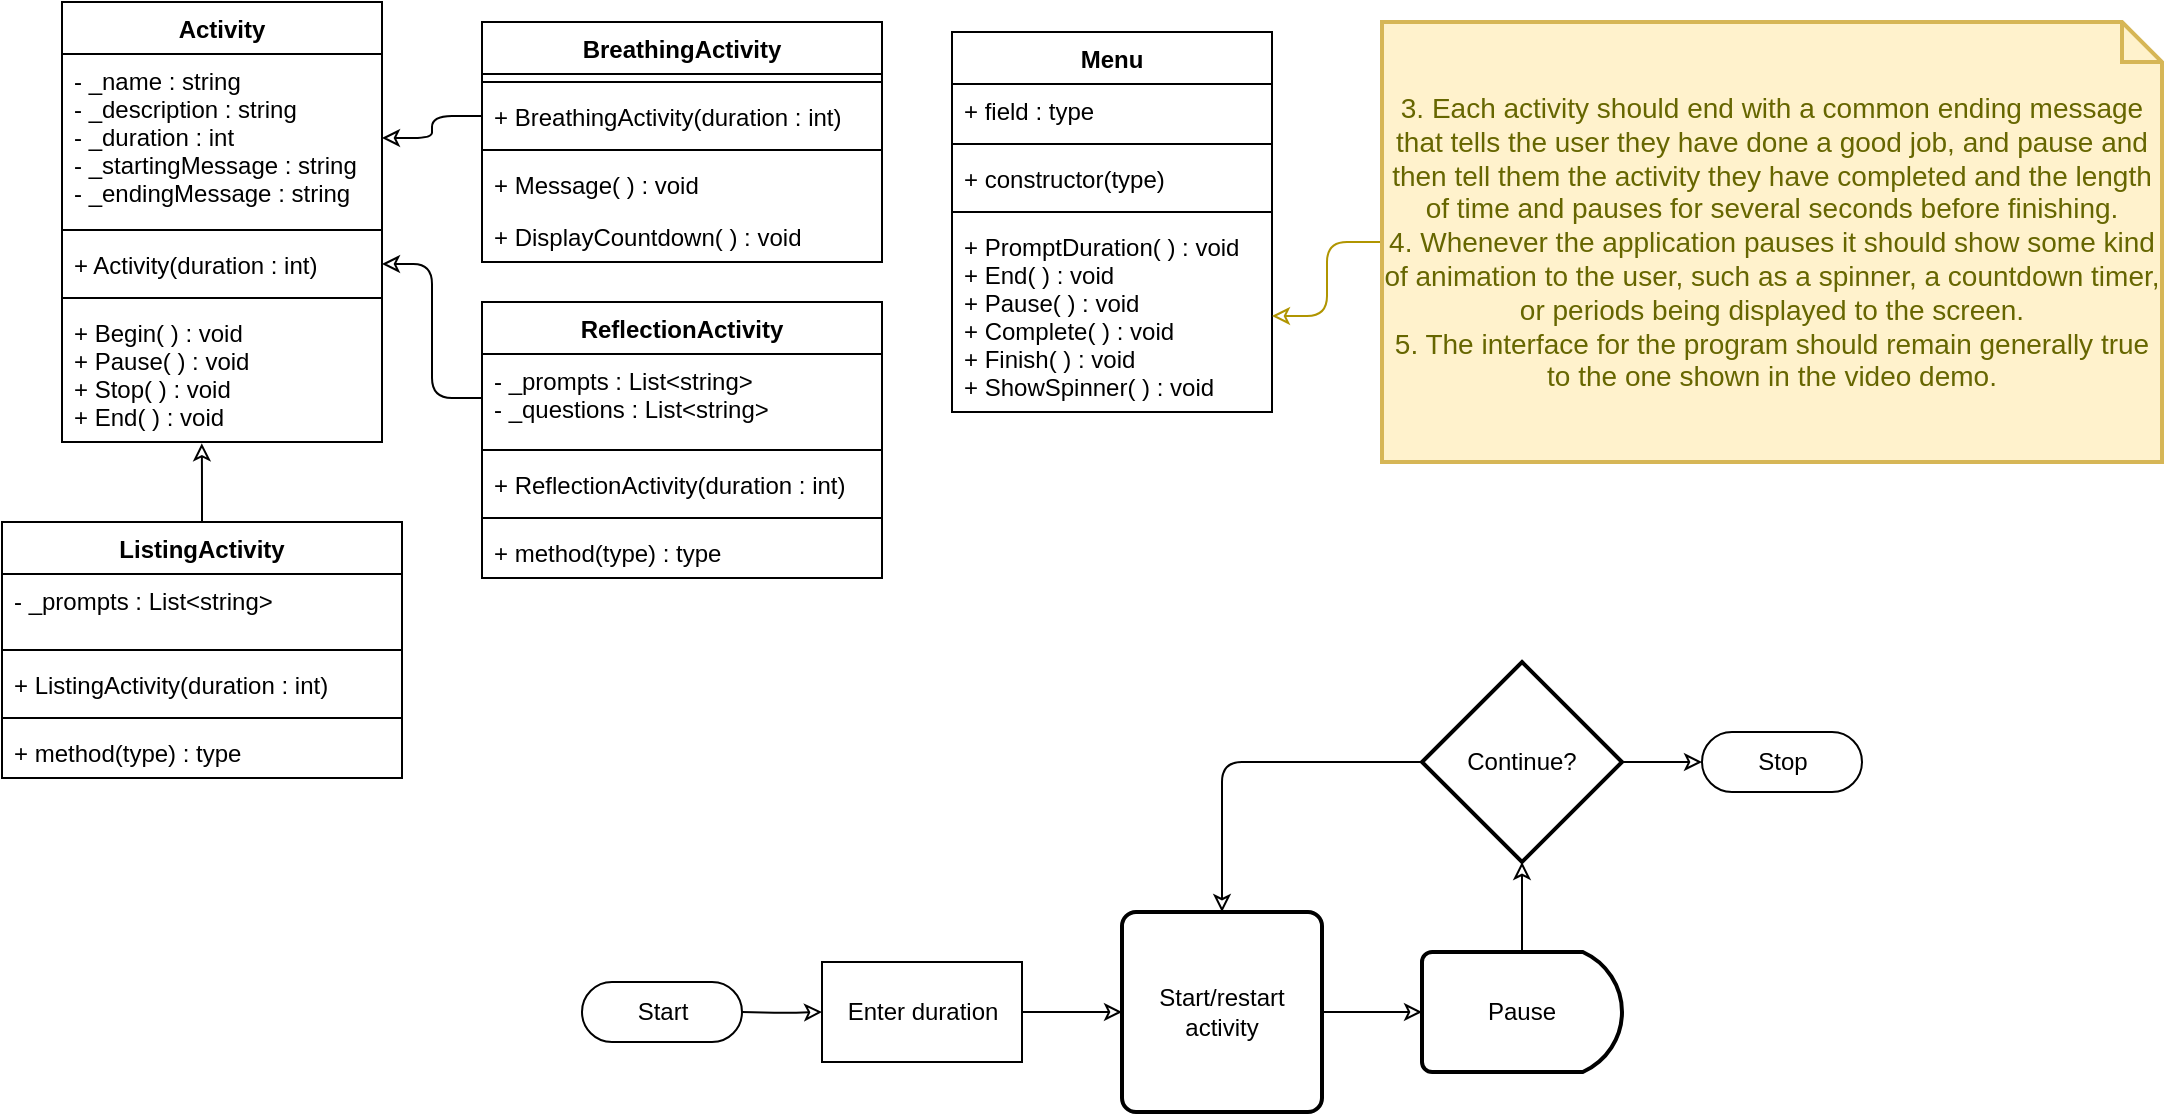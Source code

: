 <mxfile>
    <diagram id="SEznHzWf4oslyoBA8Bir" name="Page-1">
        <mxGraphModel dx="1599" dy="645" grid="1" gridSize="10" guides="1" tooltips="1" connect="1" arrows="1" fold="1" page="1" pageScale="1" pageWidth="1169" pageHeight="827" math="0" shadow="0">
            <root>
                <mxCell id="0"/>
                <mxCell id="1" parent="0"/>
                <mxCell id="6" value="Menu" style="swimlane;fontStyle=1;align=center;verticalAlign=top;childLayout=stackLayout;horizontal=1;startSize=26;horizontalStack=0;resizeParent=1;resizeParentMax=0;resizeLast=0;collapsible=1;marginBottom=0;" vertex="1" parent="1">
                    <mxGeometry x="505" y="35" width="160" height="190" as="geometry"/>
                </mxCell>
                <mxCell id="7" value="+ field : type" style="text;strokeColor=none;fillColor=none;align=left;verticalAlign=top;spacingLeft=4;spacingRight=4;overflow=hidden;rotatable=0;points=[[0,0.5],[1,0.5]];portConstraint=eastwest;" vertex="1" parent="6">
                    <mxGeometry y="26" width="160" height="26" as="geometry"/>
                </mxCell>
                <mxCell id="8" value="" style="line;strokeWidth=1;fillColor=none;align=left;verticalAlign=middle;spacingTop=-1;spacingLeft=3;spacingRight=3;rotatable=0;labelPosition=right;points=[];portConstraint=eastwest;strokeColor=inherit;" vertex="1" parent="6">
                    <mxGeometry y="52" width="160" height="8" as="geometry"/>
                </mxCell>
                <mxCell id="11" value="+ constructor(type)" style="text;strokeColor=none;fillColor=none;align=left;verticalAlign=top;spacingLeft=4;spacingRight=4;overflow=hidden;rotatable=0;points=[[0,0.5],[1,0.5]];portConstraint=eastwest;" vertex="1" parent="6">
                    <mxGeometry y="60" width="160" height="26" as="geometry"/>
                </mxCell>
                <mxCell id="10" value="" style="line;strokeWidth=1;fillColor=none;align=left;verticalAlign=middle;spacingTop=-1;spacingLeft=3;spacingRight=3;rotatable=0;labelPosition=right;points=[];portConstraint=eastwest;strokeColor=inherit;" vertex="1" parent="6">
                    <mxGeometry y="86" width="160" height="8" as="geometry"/>
                </mxCell>
                <mxCell id="9" value="+ PromptDuration( ) : void&#10;+ End( ) : void&#10;+ Pause( ) : void&#10;+ Complete( ) : void&#10;+ Finish( ) : void&#10;+ ShowSpinner( ) : void" style="text;strokeColor=none;fillColor=none;align=left;verticalAlign=top;spacingLeft=4;spacingRight=4;overflow=hidden;rotatable=0;points=[[0,0.5],[1,0.5]];portConstraint=eastwest;" vertex="1" parent="6">
                    <mxGeometry y="94" width="160" height="96" as="geometry"/>
                </mxCell>
                <mxCell id="18" value="Activity" style="swimlane;fontStyle=1;align=center;verticalAlign=top;childLayout=stackLayout;horizontal=1;startSize=26;horizontalStack=0;resizeParent=1;resizeParentMax=0;resizeLast=0;collapsible=1;marginBottom=0;" vertex="1" parent="1">
                    <mxGeometry x="60" y="20" width="160" height="220" as="geometry"/>
                </mxCell>
                <mxCell id="19" value="- _name : string&#10;- _description : string&#10;- _duration : int&#10;- _startingMessage : string&#10;- _endingMessage : string" style="text;strokeColor=none;fillColor=none;align=left;verticalAlign=top;spacingLeft=4;spacingRight=4;overflow=hidden;rotatable=0;points=[[0,0.5],[1,0.5]];portConstraint=eastwest;" vertex="1" parent="18">
                    <mxGeometry y="26" width="160" height="84" as="geometry"/>
                </mxCell>
                <mxCell id="20" value="" style="line;strokeWidth=1;fillColor=none;align=left;verticalAlign=middle;spacingTop=-1;spacingLeft=3;spacingRight=3;rotatable=0;labelPosition=right;points=[];portConstraint=eastwest;strokeColor=inherit;" vertex="1" parent="18">
                    <mxGeometry y="110" width="160" height="8" as="geometry"/>
                </mxCell>
                <mxCell id="21" value="+ Activity(duration : int)" style="text;strokeColor=none;fillColor=none;align=left;verticalAlign=top;spacingLeft=4;spacingRight=4;overflow=hidden;rotatable=0;points=[[0,0.5],[1,0.5]];portConstraint=eastwest;" vertex="1" parent="18">
                    <mxGeometry y="118" width="160" height="26" as="geometry"/>
                </mxCell>
                <mxCell id="22" value="" style="line;strokeWidth=1;fillColor=none;align=left;verticalAlign=middle;spacingTop=-1;spacingLeft=3;spacingRight=3;rotatable=0;labelPosition=right;points=[];portConstraint=eastwest;strokeColor=inherit;" vertex="1" parent="18">
                    <mxGeometry y="144" width="160" height="8" as="geometry"/>
                </mxCell>
                <mxCell id="23" value="+ Begin( ) : void&#10;+ Pause( ) : void&#10;+ Stop( ) : void&#10;+ End( ) : void" style="text;strokeColor=none;fillColor=none;align=left;verticalAlign=top;spacingLeft=4;spacingRight=4;overflow=hidden;rotatable=0;points=[[0,0.5],[1,0.5]];portConstraint=eastwest;" vertex="1" parent="18">
                    <mxGeometry y="152" width="160" height="68" as="geometry"/>
                </mxCell>
                <mxCell id="24" value="BreathingActivity" style="swimlane;fontStyle=1;align=center;verticalAlign=top;childLayout=stackLayout;horizontal=1;startSize=26;horizontalStack=0;resizeParent=1;resizeParentMax=0;resizeLast=0;collapsible=1;marginBottom=0;" vertex="1" parent="1">
                    <mxGeometry x="270" y="30" width="200" height="120" as="geometry"/>
                </mxCell>
                <mxCell id="26" value="" style="line;strokeWidth=1;fillColor=none;align=left;verticalAlign=middle;spacingTop=-1;spacingLeft=3;spacingRight=3;rotatable=0;labelPosition=right;points=[];portConstraint=eastwest;strokeColor=inherit;" vertex="1" parent="24">
                    <mxGeometry y="26" width="200" height="8" as="geometry"/>
                </mxCell>
                <mxCell id="27" value="+ BreathingActivity(duration : int)" style="text;strokeColor=none;fillColor=none;align=left;verticalAlign=top;spacingLeft=4;spacingRight=4;overflow=hidden;rotatable=0;points=[[0,0.5],[1,0.5]];portConstraint=eastwest;" vertex="1" parent="24">
                    <mxGeometry y="34" width="200" height="26" as="geometry"/>
                </mxCell>
                <mxCell id="28" value="" style="line;strokeWidth=1;fillColor=none;align=left;verticalAlign=middle;spacingTop=-1;spacingLeft=3;spacingRight=3;rotatable=0;labelPosition=right;points=[];portConstraint=eastwest;strokeColor=inherit;" vertex="1" parent="24">
                    <mxGeometry y="60" width="200" height="8" as="geometry"/>
                </mxCell>
                <mxCell id="29" value="+ Message( ) : void" style="text;strokeColor=none;fillColor=none;align=left;verticalAlign=top;spacingLeft=4;spacingRight=4;overflow=hidden;rotatable=0;points=[[0,0.5],[1,0.5]];portConstraint=eastwest;" vertex="1" parent="24">
                    <mxGeometry y="68" width="200" height="26" as="geometry"/>
                </mxCell>
                <mxCell id="48" value="+ DisplayCountdown( ) : void" style="text;strokeColor=none;fillColor=none;align=left;verticalAlign=top;spacingLeft=4;spacingRight=4;overflow=hidden;rotatable=0;points=[[0,0.5],[1,0.5]];portConstraint=eastwest;" vertex="1" parent="24">
                    <mxGeometry y="94" width="200" height="26" as="geometry"/>
                </mxCell>
                <mxCell id="30" value="ReflectionActivity" style="swimlane;fontStyle=1;align=center;verticalAlign=top;childLayout=stackLayout;horizontal=1;startSize=26;horizontalStack=0;resizeParent=1;resizeParentMax=0;resizeLast=0;collapsible=1;marginBottom=0;" vertex="1" parent="1">
                    <mxGeometry x="270" y="170" width="200" height="138" as="geometry"/>
                </mxCell>
                <mxCell id="31" value="- _prompts : List&lt;string&gt;&#10;- _questions : List&lt;string&gt;" style="text;strokeColor=none;fillColor=none;align=left;verticalAlign=top;spacingLeft=4;spacingRight=4;overflow=hidden;rotatable=0;points=[[0,0.5],[1,0.5]];portConstraint=eastwest;" vertex="1" parent="30">
                    <mxGeometry y="26" width="200" height="44" as="geometry"/>
                </mxCell>
                <mxCell id="32" value="" style="line;strokeWidth=1;fillColor=none;align=left;verticalAlign=middle;spacingTop=-1;spacingLeft=3;spacingRight=3;rotatable=0;labelPosition=right;points=[];portConstraint=eastwest;strokeColor=inherit;" vertex="1" parent="30">
                    <mxGeometry y="70" width="200" height="8" as="geometry"/>
                </mxCell>
                <mxCell id="33" value="+ ReflectionActivity(duration : int)" style="text;strokeColor=none;fillColor=none;align=left;verticalAlign=top;spacingLeft=4;spacingRight=4;overflow=hidden;rotatable=0;points=[[0,0.5],[1,0.5]];portConstraint=eastwest;" vertex="1" parent="30">
                    <mxGeometry y="78" width="200" height="26" as="geometry"/>
                </mxCell>
                <mxCell id="34" value="" style="line;strokeWidth=1;fillColor=none;align=left;verticalAlign=middle;spacingTop=-1;spacingLeft=3;spacingRight=3;rotatable=0;labelPosition=right;points=[];portConstraint=eastwest;strokeColor=inherit;" vertex="1" parent="30">
                    <mxGeometry y="104" width="200" height="8" as="geometry"/>
                </mxCell>
                <mxCell id="35" value="+ method(type) : type" style="text;strokeColor=none;fillColor=none;align=left;verticalAlign=top;spacingLeft=4;spacingRight=4;overflow=hidden;rotatable=0;points=[[0,0.5],[1,0.5]];portConstraint=eastwest;" vertex="1" parent="30">
                    <mxGeometry y="112" width="200" height="26" as="geometry"/>
                </mxCell>
                <mxCell id="61" style="edgeStyle=orthogonalEdgeStyle;html=1;exitX=0.5;exitY=0;exitDx=0;exitDy=0;entryX=0.437;entryY=1.01;entryDx=0;entryDy=0;entryPerimeter=0;startArrow=none;startFill=0;endArrow=classic;endFill=0;" edge="1" parent="1" source="36" target="23">
                    <mxGeometry relative="1" as="geometry"/>
                </mxCell>
                <mxCell id="36" value="ListingActivity" style="swimlane;fontStyle=1;align=center;verticalAlign=top;childLayout=stackLayout;horizontal=1;startSize=26;horizontalStack=0;resizeParent=1;resizeParentMax=0;resizeLast=0;collapsible=1;marginBottom=0;" vertex="1" parent="1">
                    <mxGeometry x="30" y="280" width="200" height="128" as="geometry"/>
                </mxCell>
                <mxCell id="37" value="- _prompts : List&lt;string&gt;" style="text;strokeColor=none;fillColor=none;align=left;verticalAlign=top;spacingLeft=4;spacingRight=4;overflow=hidden;rotatable=0;points=[[0,0.5],[1,0.5]];portConstraint=eastwest;" vertex="1" parent="36">
                    <mxGeometry y="26" width="200" height="34" as="geometry"/>
                </mxCell>
                <mxCell id="38" value="" style="line;strokeWidth=1;fillColor=none;align=left;verticalAlign=middle;spacingTop=-1;spacingLeft=3;spacingRight=3;rotatable=0;labelPosition=right;points=[];portConstraint=eastwest;strokeColor=inherit;" vertex="1" parent="36">
                    <mxGeometry y="60" width="200" height="8" as="geometry"/>
                </mxCell>
                <mxCell id="39" value="+ ListingActivity(duration : int)" style="text;strokeColor=none;fillColor=none;align=left;verticalAlign=top;spacingLeft=4;spacingRight=4;overflow=hidden;rotatable=0;points=[[0,0.5],[1,0.5]];portConstraint=eastwest;" vertex="1" parent="36">
                    <mxGeometry y="68" width="200" height="26" as="geometry"/>
                </mxCell>
                <mxCell id="40" value="" style="line;strokeWidth=1;fillColor=none;align=left;verticalAlign=middle;spacingTop=-1;spacingLeft=3;spacingRight=3;rotatable=0;labelPosition=right;points=[];portConstraint=eastwest;strokeColor=inherit;" vertex="1" parent="36">
                    <mxGeometry y="94" width="200" height="8" as="geometry"/>
                </mxCell>
                <mxCell id="41" value="+ method(type) : type" style="text;strokeColor=none;fillColor=none;align=left;verticalAlign=top;spacingLeft=4;spacingRight=4;overflow=hidden;rotatable=0;points=[[0,0.5],[1,0.5]];portConstraint=eastwest;" vertex="1" parent="36">
                    <mxGeometry y="102" width="200" height="26" as="geometry"/>
                </mxCell>
                <mxCell id="57" style="edgeStyle=orthogonalEdgeStyle;html=1;exitX=0;exitY=0.5;exitDx=0;exitDy=0;exitPerimeter=0;entryX=1;entryY=0.5;entryDx=0;entryDy=0;startArrow=none;startFill=0;endArrow=classic;endFill=0;fillColor=#e3c800;strokeColor=#B09500;" edge="1" parent="1" source="52" target="9">
                    <mxGeometry relative="1" as="geometry"/>
                </mxCell>
                <mxCell id="52" value="3. Each activity should end with a common ending message that tells the user they have done a good job, and pause and then tell them the activity they have completed and the length of time and pauses for several seconds before finishing.&lt;br&gt;&lt;div&gt;4. Whenever the application pauses it should show some kind of animation to the user, such as a spinner, a countdown timer, or periods being displayed to the screen.&lt;/div&gt;&lt;div&gt;5. The interface for the program should remain generally true to the one shown in the video demo.&lt;/div&gt;" style="shape=note;strokeWidth=2;fontSize=14;size=20;whiteSpace=wrap;html=1;fillColor=#fff2cc;strokeColor=#d6b656;fontColor=#666600;" vertex="1" parent="1">
                    <mxGeometry x="720" y="30" width="390" height="220" as="geometry"/>
                </mxCell>
                <mxCell id="59" style="edgeStyle=orthogonalEdgeStyle;html=1;exitX=0;exitY=0.5;exitDx=0;exitDy=0;entryX=1;entryY=0.5;entryDx=0;entryDy=0;startArrow=none;startFill=0;endArrow=classic;endFill=0;" edge="1" parent="1" source="27" target="19">
                    <mxGeometry relative="1" as="geometry"/>
                </mxCell>
                <mxCell id="60" style="edgeStyle=orthogonalEdgeStyle;html=1;exitX=0;exitY=0.5;exitDx=0;exitDy=0;startArrow=none;startFill=0;endArrow=classic;endFill=0;" edge="1" parent="1" source="31" target="21">
                    <mxGeometry relative="1" as="geometry"/>
                </mxCell>
                <mxCell id="68" style="edgeStyle=orthogonalEdgeStyle;html=1;exitX=1;exitY=0.5;exitDx=0;exitDy=0;exitPerimeter=0;entryX=0;entryY=0.5;entryDx=0;entryDy=0;startArrow=none;startFill=0;endArrow=classic;endFill=0;" edge="1" parent="1" target="63">
                    <mxGeometry relative="1" as="geometry">
                        <mxPoint x="400" y="525" as="sourcePoint"/>
                    </mxGeometry>
                </mxCell>
                <mxCell id="62" value="Start" style="html=1;dashed=0;whitespace=wrap;shape=mxgraph.dfd.start" vertex="1" parent="1">
                    <mxGeometry x="320" y="510" width="80" height="30" as="geometry"/>
                </mxCell>
                <mxCell id="69" style="edgeStyle=orthogonalEdgeStyle;html=1;exitX=1;exitY=0.5;exitDx=0;exitDy=0;entryX=0;entryY=0.5;entryDx=0;entryDy=0;startArrow=none;startFill=0;endArrow=classic;endFill=0;" edge="1" parent="1" source="63" target="64">
                    <mxGeometry relative="1" as="geometry"/>
                </mxCell>
                <mxCell id="63" value="Enter duration" style="html=1;dashed=0;whitespace=wrap;" vertex="1" parent="1">
                    <mxGeometry x="440" y="500" width="100" height="50" as="geometry"/>
                </mxCell>
                <mxCell id="70" style="edgeStyle=orthogonalEdgeStyle;html=1;exitX=1;exitY=0.5;exitDx=0;exitDy=0;startArrow=none;startFill=0;endArrow=classic;endFill=0;" edge="1" parent="1" source="64" target="65">
                    <mxGeometry relative="1" as="geometry"/>
                </mxCell>
                <mxCell id="64" value="Start/restart activity" style="rounded=1;whiteSpace=wrap;html=1;absoluteArcSize=1;arcSize=14;strokeWidth=2;" vertex="1" parent="1">
                    <mxGeometry x="590" y="475" width="100" height="100" as="geometry"/>
                </mxCell>
                <mxCell id="71" style="edgeStyle=orthogonalEdgeStyle;html=1;exitX=0.5;exitY=0;exitDx=0;exitDy=0;exitPerimeter=0;entryX=0.5;entryY=1;entryDx=0;entryDy=0;entryPerimeter=0;startArrow=none;startFill=0;endArrow=classic;endFill=0;" edge="1" parent="1" source="65" target="66">
                    <mxGeometry relative="1" as="geometry"/>
                </mxCell>
                <mxCell id="65" value="Pause" style="strokeWidth=2;html=1;shape=mxgraph.flowchart.delay;whiteSpace=wrap;" vertex="1" parent="1">
                    <mxGeometry x="740" y="495" width="100" height="60" as="geometry"/>
                </mxCell>
                <mxCell id="72" style="edgeStyle=orthogonalEdgeStyle;html=1;exitX=0;exitY=0.5;exitDx=0;exitDy=0;exitPerimeter=0;startArrow=none;startFill=0;endArrow=classic;endFill=0;" edge="1" parent="1" source="66" target="64">
                    <mxGeometry relative="1" as="geometry"/>
                </mxCell>
                <mxCell id="73" style="edgeStyle=orthogonalEdgeStyle;html=1;exitX=1;exitY=0.5;exitDx=0;exitDy=0;exitPerimeter=0;entryX=0;entryY=0.5;entryDx=0;entryDy=0;entryPerimeter=0;startArrow=none;startFill=0;endArrow=classic;endFill=0;" edge="1" parent="1" source="66" target="67">
                    <mxGeometry relative="1" as="geometry"/>
                </mxCell>
                <mxCell id="66" value="Continue?" style="strokeWidth=2;html=1;shape=mxgraph.flowchart.decision;whiteSpace=wrap;" vertex="1" parent="1">
                    <mxGeometry x="740" y="350" width="100" height="100" as="geometry"/>
                </mxCell>
                <mxCell id="67" value="Stop" style="html=1;dashed=0;whitespace=wrap;shape=mxgraph.dfd.start" vertex="1" parent="1">
                    <mxGeometry x="880" y="385" width="80" height="30" as="geometry"/>
                </mxCell>
            </root>
        </mxGraphModel>
    </diagram>
</mxfile>